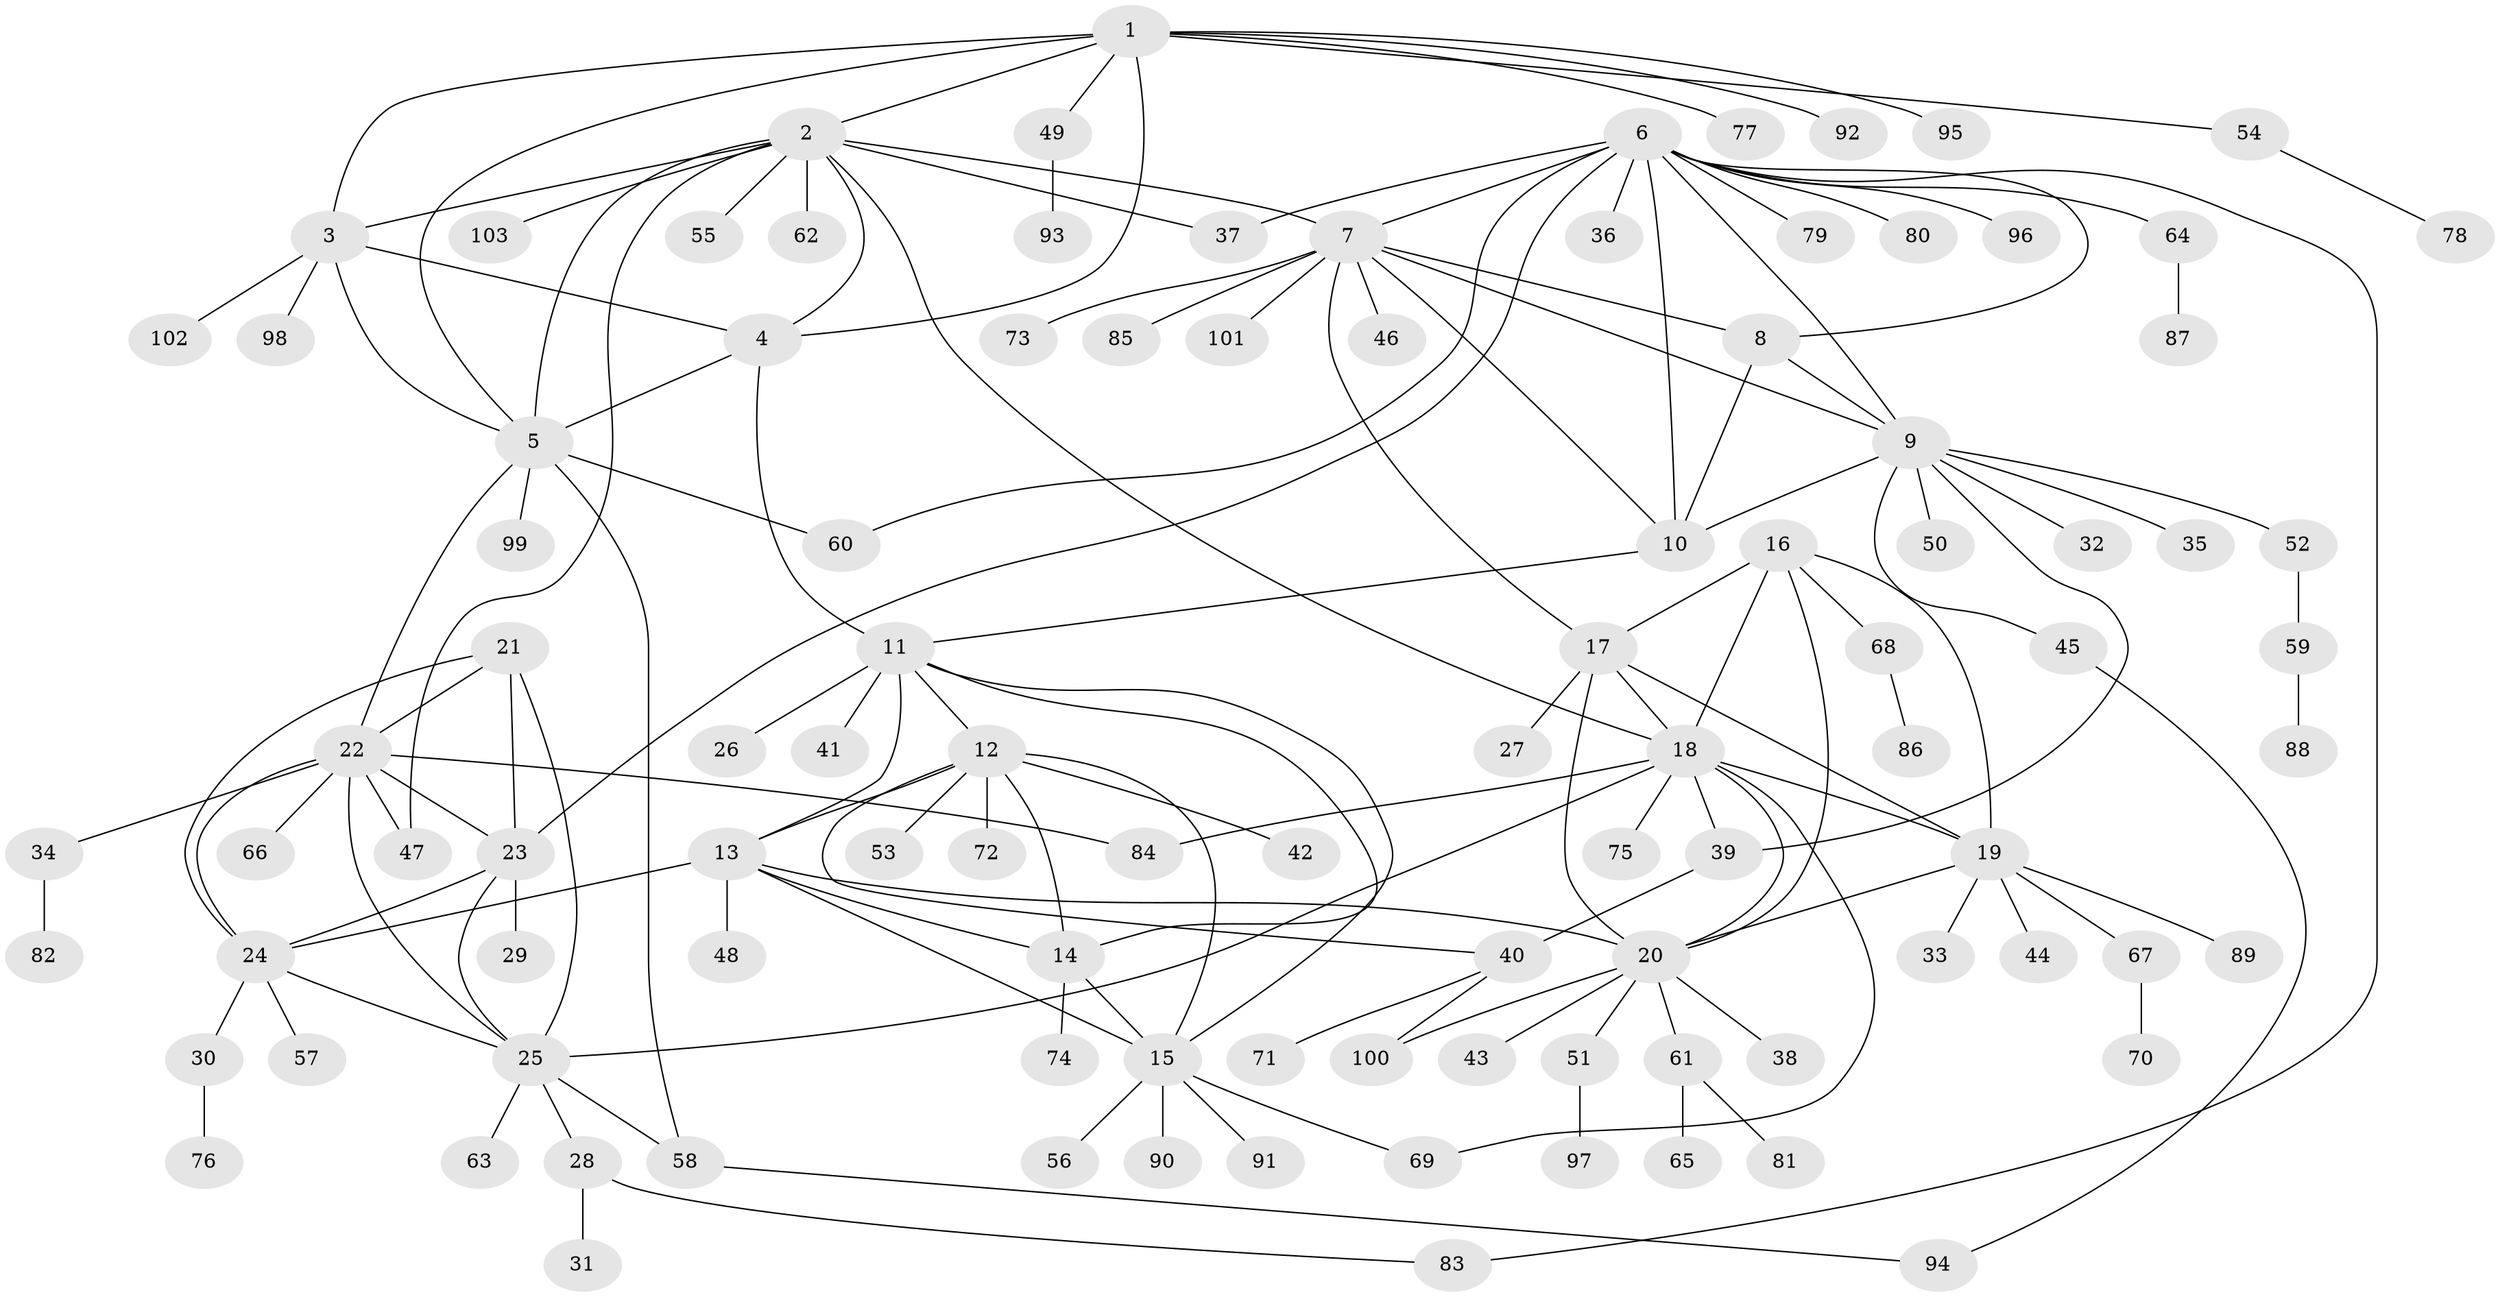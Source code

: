 // Generated by graph-tools (version 1.1) at 2025/02/03/09/25 03:02:38]
// undirected, 103 vertices, 149 edges
graph export_dot {
graph [start="1"]
  node [color=gray90,style=filled];
  1;
  2;
  3;
  4;
  5;
  6;
  7;
  8;
  9;
  10;
  11;
  12;
  13;
  14;
  15;
  16;
  17;
  18;
  19;
  20;
  21;
  22;
  23;
  24;
  25;
  26;
  27;
  28;
  29;
  30;
  31;
  32;
  33;
  34;
  35;
  36;
  37;
  38;
  39;
  40;
  41;
  42;
  43;
  44;
  45;
  46;
  47;
  48;
  49;
  50;
  51;
  52;
  53;
  54;
  55;
  56;
  57;
  58;
  59;
  60;
  61;
  62;
  63;
  64;
  65;
  66;
  67;
  68;
  69;
  70;
  71;
  72;
  73;
  74;
  75;
  76;
  77;
  78;
  79;
  80;
  81;
  82;
  83;
  84;
  85;
  86;
  87;
  88;
  89;
  90;
  91;
  92;
  93;
  94;
  95;
  96;
  97;
  98;
  99;
  100;
  101;
  102;
  103;
  1 -- 2;
  1 -- 3;
  1 -- 4;
  1 -- 5;
  1 -- 49;
  1 -- 54;
  1 -- 77;
  1 -- 92;
  1 -- 95;
  2 -- 3;
  2 -- 4;
  2 -- 5;
  2 -- 7;
  2 -- 18;
  2 -- 37;
  2 -- 47;
  2 -- 55;
  2 -- 62;
  2 -- 103;
  3 -- 4;
  3 -- 5;
  3 -- 98;
  3 -- 102;
  4 -- 5;
  4 -- 11;
  5 -- 22;
  5 -- 58;
  5 -- 60;
  5 -- 99;
  6 -- 7;
  6 -- 8;
  6 -- 9;
  6 -- 10;
  6 -- 23;
  6 -- 36;
  6 -- 37;
  6 -- 60;
  6 -- 64;
  6 -- 79;
  6 -- 80;
  6 -- 83;
  6 -- 96;
  7 -- 8;
  7 -- 9;
  7 -- 10;
  7 -- 17;
  7 -- 46;
  7 -- 73;
  7 -- 85;
  7 -- 101;
  8 -- 9;
  8 -- 10;
  9 -- 10;
  9 -- 32;
  9 -- 35;
  9 -- 39;
  9 -- 45;
  9 -- 50;
  9 -- 52;
  10 -- 11;
  11 -- 12;
  11 -- 13;
  11 -- 14;
  11 -- 15;
  11 -- 26;
  11 -- 41;
  12 -- 13;
  12 -- 14;
  12 -- 15;
  12 -- 40;
  12 -- 42;
  12 -- 53;
  12 -- 72;
  13 -- 14;
  13 -- 15;
  13 -- 20;
  13 -- 24;
  13 -- 48;
  14 -- 15;
  14 -- 74;
  15 -- 56;
  15 -- 69;
  15 -- 90;
  15 -- 91;
  16 -- 17;
  16 -- 18;
  16 -- 19;
  16 -- 20;
  16 -- 68;
  17 -- 18;
  17 -- 19;
  17 -- 20;
  17 -- 27;
  18 -- 19;
  18 -- 20;
  18 -- 25;
  18 -- 39;
  18 -- 69;
  18 -- 75;
  18 -- 84;
  19 -- 20;
  19 -- 33;
  19 -- 44;
  19 -- 67;
  19 -- 89;
  20 -- 38;
  20 -- 43;
  20 -- 51;
  20 -- 61;
  20 -- 100;
  21 -- 22;
  21 -- 23;
  21 -- 24;
  21 -- 25;
  22 -- 23;
  22 -- 24;
  22 -- 25;
  22 -- 34;
  22 -- 47;
  22 -- 66;
  22 -- 84;
  23 -- 24;
  23 -- 25;
  23 -- 29;
  24 -- 25;
  24 -- 30;
  24 -- 57;
  25 -- 28;
  25 -- 58;
  25 -- 63;
  28 -- 31;
  28 -- 83;
  30 -- 76;
  34 -- 82;
  39 -- 40;
  40 -- 71;
  40 -- 100;
  45 -- 94;
  49 -- 93;
  51 -- 97;
  52 -- 59;
  54 -- 78;
  58 -- 94;
  59 -- 88;
  61 -- 65;
  61 -- 81;
  64 -- 87;
  67 -- 70;
  68 -- 86;
}
